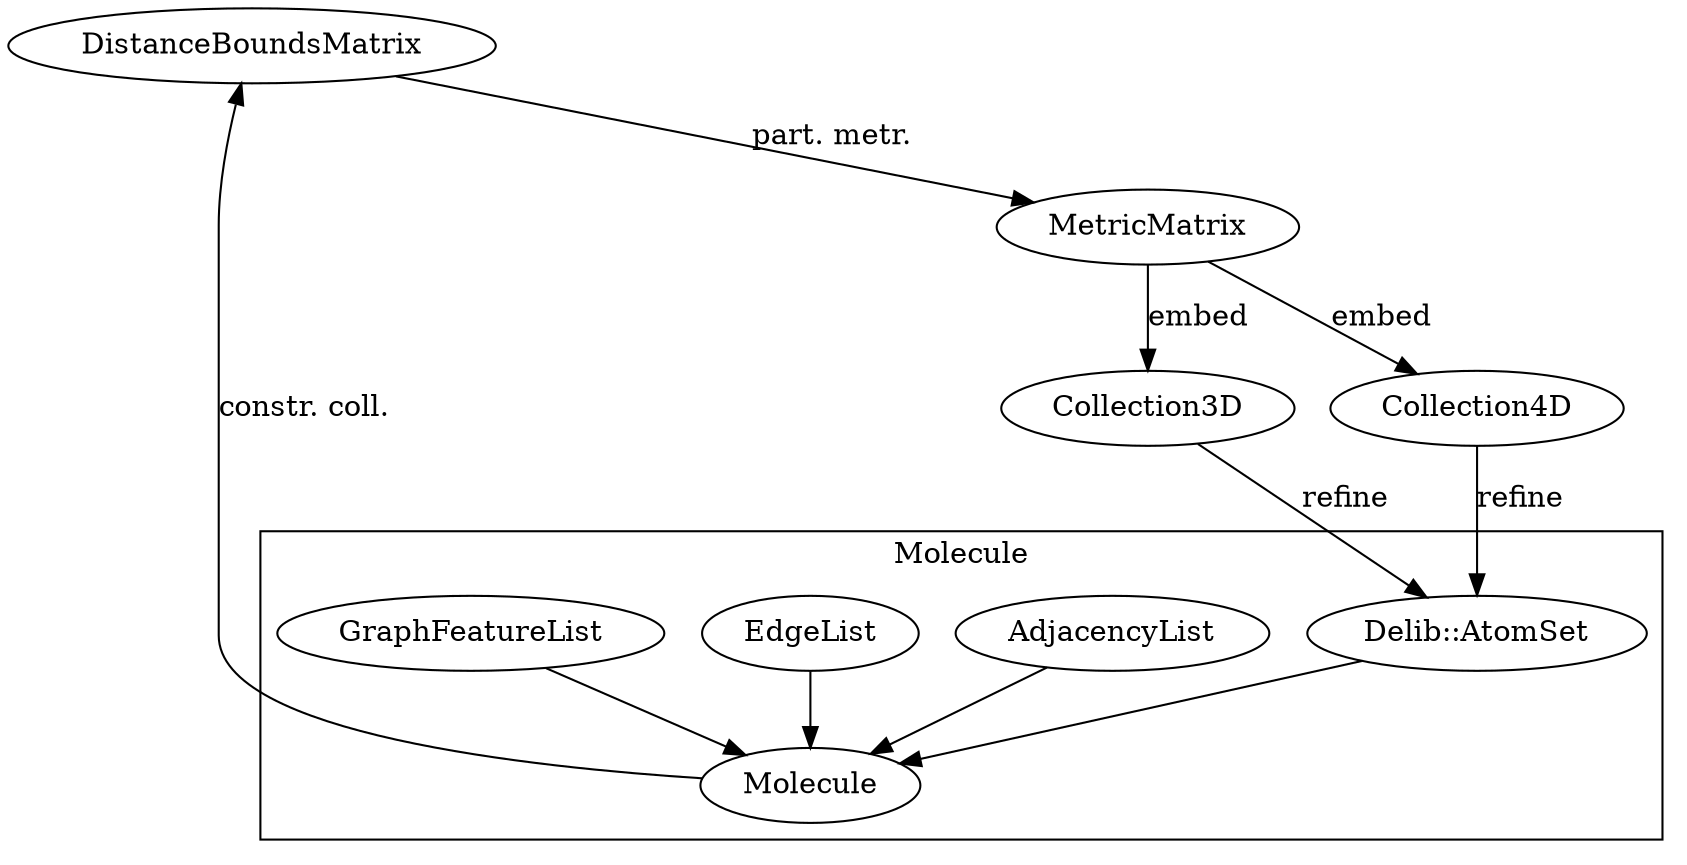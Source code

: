 digraph G {
  subgraph cluster_0 {
    label = "Molecule";
    "Delib::AtomSet" -> "Molecule";
    "AdjacencyList" -> "Molecule";
    "EdgeList" -> "Molecule";
    "GraphFeatureList" -> "Molecule";
  }
  "Molecule" -> "DistanceBoundsMatrix" [label="constr. coll."];
  "DistanceBoundsMatrix" -> "MetricMatrix" [label="part. metr."];
  "MetricMatrix" -> "Collection4D" [label="embed"];
  "MetricMatrix" -> "Collection3D" [label="embed"];
  "Collection4D" -> "Delib::AtomSet" [label="refine"];
  "Collection3D" -> "Delib::AtomSet" [label="refine"];
}
